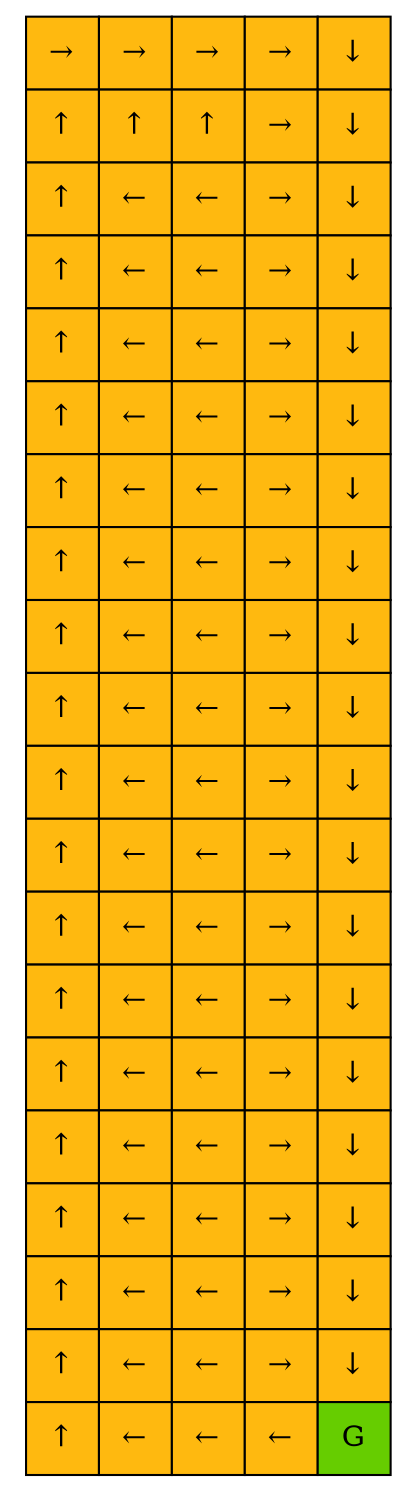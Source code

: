 digraph {
	node [shape=plaintext]
	a[label=<<TABLE BORDER="0" CELLBORDER="1" CELLSPACING="0">
	<TR>
		<TD width="35" height="35" fixedsize="true" BGCOLOR="darkgoldenrod1">&#8594;</TD>
		<TD width="35" height="35" fixedsize="true" BGCOLOR="darkgoldenrod1">&#8594;</TD>
		<TD width="35" height="35" fixedsize="true" BGCOLOR="darkgoldenrod1">&#8594;</TD>
		<TD width="35" height="35" fixedsize="true" BGCOLOR="darkgoldenrod1">&#8594;</TD>
		<TD width="35" height="35" fixedsize="true" BGCOLOR="darkgoldenrod1">&#8595;</TD>
	</TR>
	<TR>
		<TD width="35" height="35" fixedsize="true" BGCOLOR="darkgoldenrod1">&#8593;</TD>
		<TD width="35" height="35" fixedsize="true" BGCOLOR="darkgoldenrod1">&#8593;</TD>
		<TD width="35" height="35" fixedsize="true" BGCOLOR="darkgoldenrod1">&#8593;</TD>
		<TD width="35" height="35" fixedsize="true" BGCOLOR="darkgoldenrod1">&#8594;</TD>
		<TD width="35" height="35" fixedsize="true" BGCOLOR="darkgoldenrod1">&#8595;</TD>
	</TR>
	<TR>
		<TD width="35" height="35" fixedsize="true" BGCOLOR="darkgoldenrod1">&#8593;</TD>
		<TD width="35" height="35" fixedsize="true" BGCOLOR="darkgoldenrod1">&#8592;</TD>
		<TD width="35" height="35" fixedsize="true" BGCOLOR="darkgoldenrod1">&#8592;</TD>
		<TD width="35" height="35" fixedsize="true" BGCOLOR="darkgoldenrod1">&#8594;</TD>
		<TD width="35" height="35" fixedsize="true" BGCOLOR="darkgoldenrod1">&#8595;</TD>
	</TR>
	<TR>
		<TD width="35" height="35" fixedsize="true" BGCOLOR="darkgoldenrod1">&#8593;</TD>
		<TD width="35" height="35" fixedsize="true" BGCOLOR="darkgoldenrod1">&#8592;</TD>
		<TD width="35" height="35" fixedsize="true" BGCOLOR="darkgoldenrod1">&#8592;</TD>
		<TD width="35" height="35" fixedsize="true" BGCOLOR="darkgoldenrod1">&#8594;</TD>
		<TD width="35" height="35" fixedsize="true" BGCOLOR="darkgoldenrod1">&#8595;</TD>
	</TR>
	<TR>
		<TD width="35" height="35" fixedsize="true" BGCOLOR="darkgoldenrod1">&#8593;</TD>
		<TD width="35" height="35" fixedsize="true" BGCOLOR="darkgoldenrod1">&#8592;</TD>
		<TD width="35" height="35" fixedsize="true" BGCOLOR="darkgoldenrod1">&#8592;</TD>
		<TD width="35" height="35" fixedsize="true" BGCOLOR="darkgoldenrod1">&#8594;</TD>
		<TD width="35" height="35" fixedsize="true" BGCOLOR="darkgoldenrod1">&#8595;</TD>
	</TR>
	<TR>
		<TD width="35" height="35" fixedsize="true" BGCOLOR="darkgoldenrod1">&#8593;</TD>
		<TD width="35" height="35" fixedsize="true" BGCOLOR="darkgoldenrod1">&#8592;</TD>
		<TD width="35" height="35" fixedsize="true" BGCOLOR="darkgoldenrod1">&#8592;</TD>
		<TD width="35" height="35" fixedsize="true" BGCOLOR="darkgoldenrod1">&#8594;</TD>
		<TD width="35" height="35" fixedsize="true" BGCOLOR="darkgoldenrod1">&#8595;</TD>
	</TR>
	<TR>
		<TD width="35" height="35" fixedsize="true" BGCOLOR="darkgoldenrod1">&#8593;</TD>
		<TD width="35" height="35" fixedsize="true" BGCOLOR="darkgoldenrod1">&#8592;</TD>
		<TD width="35" height="35" fixedsize="true" BGCOLOR="darkgoldenrod1">&#8592;</TD>
		<TD width="35" height="35" fixedsize="true" BGCOLOR="darkgoldenrod1">&#8594;</TD>
		<TD width="35" height="35" fixedsize="true" BGCOLOR="darkgoldenrod1">&#8595;</TD>
	</TR>
	<TR>
		<TD width="35" height="35" fixedsize="true" BGCOLOR="darkgoldenrod1">&#8593;</TD>
		<TD width="35" height="35" fixedsize="true" BGCOLOR="darkgoldenrod1">&#8592;</TD>
		<TD width="35" height="35" fixedsize="true" BGCOLOR="darkgoldenrod1">&#8592;</TD>
		<TD width="35" height="35" fixedsize="true" BGCOLOR="darkgoldenrod1">&#8594;</TD>
		<TD width="35" height="35" fixedsize="true" BGCOLOR="darkgoldenrod1">&#8595;</TD>
	</TR>
	<TR>
		<TD width="35" height="35" fixedsize="true" BGCOLOR="darkgoldenrod1">&#8593;</TD>
		<TD width="35" height="35" fixedsize="true" BGCOLOR="darkgoldenrod1">&#8592;</TD>
		<TD width="35" height="35" fixedsize="true" BGCOLOR="darkgoldenrod1">&#8592;</TD>
		<TD width="35" height="35" fixedsize="true" BGCOLOR="darkgoldenrod1">&#8594;</TD>
		<TD width="35" height="35" fixedsize="true" BGCOLOR="darkgoldenrod1">&#8595;</TD>
	</TR>
	<TR>
		<TD width="35" height="35" fixedsize="true" BGCOLOR="darkgoldenrod1">&#8593;</TD>
		<TD width="35" height="35" fixedsize="true" BGCOLOR="darkgoldenrod1">&#8592;</TD>
		<TD width="35" height="35" fixedsize="true" BGCOLOR="darkgoldenrod1">&#8592;</TD>
		<TD width="35" height="35" fixedsize="true" BGCOLOR="darkgoldenrod1">&#8594;</TD>
		<TD width="35" height="35" fixedsize="true" BGCOLOR="darkgoldenrod1">&#8595;</TD>
	</TR>
	<TR>
		<TD width="35" height="35" fixedsize="true" BGCOLOR="darkgoldenrod1">&#8593;</TD>
		<TD width="35" height="35" fixedsize="true" BGCOLOR="darkgoldenrod1">&#8592;</TD>
		<TD width="35" height="35" fixedsize="true" BGCOLOR="darkgoldenrod1">&#8592;</TD>
		<TD width="35" height="35" fixedsize="true" BGCOLOR="darkgoldenrod1">&#8594;</TD>
		<TD width="35" height="35" fixedsize="true" BGCOLOR="darkgoldenrod1">&#8595;</TD>
	</TR>
	<TR>
		<TD width="35" height="35" fixedsize="true" BGCOLOR="darkgoldenrod1">&#8593;</TD>
		<TD width="35" height="35" fixedsize="true" BGCOLOR="darkgoldenrod1">&#8592;</TD>
		<TD width="35" height="35" fixedsize="true" BGCOLOR="darkgoldenrod1">&#8592;</TD>
		<TD width="35" height="35" fixedsize="true" BGCOLOR="darkgoldenrod1">&#8594;</TD>
		<TD width="35" height="35" fixedsize="true" BGCOLOR="darkgoldenrod1">&#8595;</TD>
	</TR>
	<TR>
		<TD width="35" height="35" fixedsize="true" BGCOLOR="darkgoldenrod1">&#8593;</TD>
		<TD width="35" height="35" fixedsize="true" BGCOLOR="darkgoldenrod1">&#8592;</TD>
		<TD width="35" height="35" fixedsize="true" BGCOLOR="darkgoldenrod1">&#8592;</TD>
		<TD width="35" height="35" fixedsize="true" BGCOLOR="darkgoldenrod1">&#8594;</TD>
		<TD width="35" height="35" fixedsize="true" BGCOLOR="darkgoldenrod1">&#8595;</TD>
	</TR>
	<TR>
		<TD width="35" height="35" fixedsize="true" BGCOLOR="darkgoldenrod1">&#8593;</TD>
		<TD width="35" height="35" fixedsize="true" BGCOLOR="darkgoldenrod1">&#8592;</TD>
		<TD width="35" height="35" fixedsize="true" BGCOLOR="darkgoldenrod1">&#8592;</TD>
		<TD width="35" height="35" fixedsize="true" BGCOLOR="darkgoldenrod1">&#8594;</TD>
		<TD width="35" height="35" fixedsize="true" BGCOLOR="darkgoldenrod1">&#8595;</TD>
	</TR>
	<TR>
		<TD width="35" height="35" fixedsize="true" BGCOLOR="darkgoldenrod1">&#8593;</TD>
		<TD width="35" height="35" fixedsize="true" BGCOLOR="darkgoldenrod1">&#8592;</TD>
		<TD width="35" height="35" fixedsize="true" BGCOLOR="darkgoldenrod1">&#8592;</TD>
		<TD width="35" height="35" fixedsize="true" BGCOLOR="darkgoldenrod1">&#8594;</TD>
		<TD width="35" height="35" fixedsize="true" BGCOLOR="darkgoldenrod1">&#8595;</TD>
	</TR>
	<TR>
		<TD width="35" height="35" fixedsize="true" BGCOLOR="darkgoldenrod1">&#8593;</TD>
		<TD width="35" height="35" fixedsize="true" BGCOLOR="darkgoldenrod1">&#8592;</TD>
		<TD width="35" height="35" fixedsize="true" BGCOLOR="darkgoldenrod1">&#8592;</TD>
		<TD width="35" height="35" fixedsize="true" BGCOLOR="darkgoldenrod1">&#8594;</TD>
		<TD width="35" height="35" fixedsize="true" BGCOLOR="darkgoldenrod1">&#8595;</TD>
	</TR>
	<TR>
		<TD width="35" height="35" fixedsize="true" BGCOLOR="darkgoldenrod1">&#8593;</TD>
		<TD width="35" height="35" fixedsize="true" BGCOLOR="darkgoldenrod1">&#8592;</TD>
		<TD width="35" height="35" fixedsize="true" BGCOLOR="darkgoldenrod1">&#8592;</TD>
		<TD width="35" height="35" fixedsize="true" BGCOLOR="darkgoldenrod1">&#8594;</TD>
		<TD width="35" height="35" fixedsize="true" BGCOLOR="darkgoldenrod1">&#8595;</TD>
	</TR>
	<TR>
		<TD width="35" height="35" fixedsize="true" BGCOLOR="darkgoldenrod1">&#8593;</TD>
		<TD width="35" height="35" fixedsize="true" BGCOLOR="darkgoldenrod1">&#8592;</TD>
		<TD width="35" height="35" fixedsize="true" BGCOLOR="darkgoldenrod1">&#8592;</TD>
		<TD width="35" height="35" fixedsize="true" BGCOLOR="darkgoldenrod1">&#8594;</TD>
		<TD width="35" height="35" fixedsize="true" BGCOLOR="darkgoldenrod1">&#8595;</TD>
	</TR>
	<TR>
		<TD width="35" height="35" fixedsize="true" BGCOLOR="darkgoldenrod1">&#8593;</TD>
		<TD width="35" height="35" fixedsize="true" BGCOLOR="darkgoldenrod1">&#8592;</TD>
		<TD width="35" height="35" fixedsize="true" BGCOLOR="darkgoldenrod1">&#8592;</TD>
		<TD width="35" height="35" fixedsize="true" BGCOLOR="darkgoldenrod1">&#8594;</TD>
		<TD width="35" height="35" fixedsize="true" BGCOLOR="darkgoldenrod1">&#8595;</TD>
	</TR>
	<TR>
		<TD width="35" height="35" fixedsize="true" BGCOLOR="darkgoldenrod1">&#8593;</TD>
		<TD width="35" height="35" fixedsize="true" BGCOLOR="darkgoldenrod1">&#8592;</TD>
		<TD width="35" height="35" fixedsize="true" BGCOLOR="darkgoldenrod1">&#8592;</TD>
		<TD width="35" height="35" fixedsize="true" BGCOLOR="darkgoldenrod1">&#8592;</TD>
		<TD width="35" height="35" fixedsize="true" BGCOLOR="chartreuse3">&#71;</TD>
	</TR>
	</TABLE>>];
}
